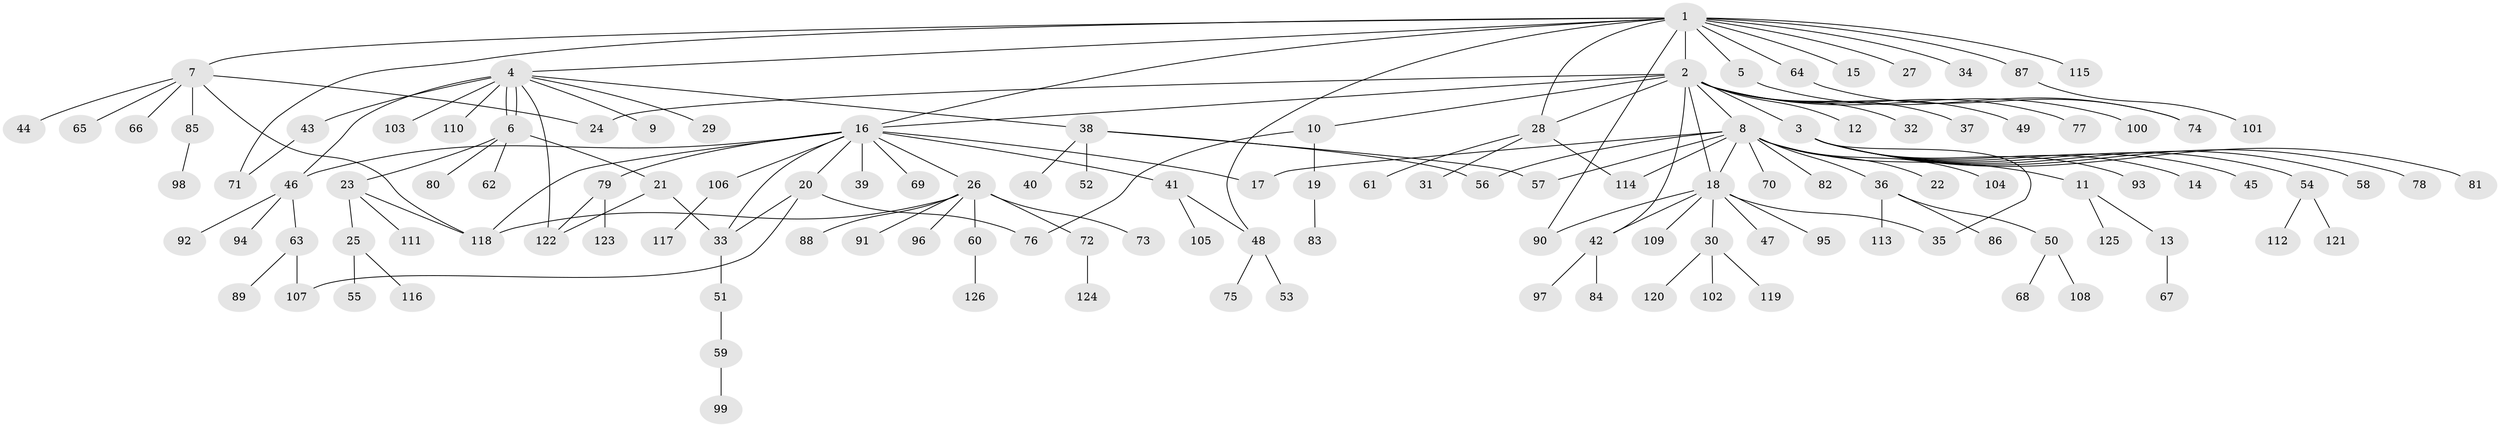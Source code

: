 // coarse degree distribution, {14: 0.020833333333333332, 8: 0.041666666666666664, 10: 0.010416666666666666, 2: 0.15625, 7: 0.010416666666666666, 13: 0.010416666666666666, 1: 0.59375, 3: 0.07291666666666667, 12: 0.010416666666666666, 4: 0.052083333333333336, 5: 0.020833333333333332}
// Generated by graph-tools (version 1.1) at 2025/23/03/03/25 07:23:50]
// undirected, 126 vertices, 150 edges
graph export_dot {
graph [start="1"]
  node [color=gray90,style=filled];
  1;
  2;
  3;
  4;
  5;
  6;
  7;
  8;
  9;
  10;
  11;
  12;
  13;
  14;
  15;
  16;
  17;
  18;
  19;
  20;
  21;
  22;
  23;
  24;
  25;
  26;
  27;
  28;
  29;
  30;
  31;
  32;
  33;
  34;
  35;
  36;
  37;
  38;
  39;
  40;
  41;
  42;
  43;
  44;
  45;
  46;
  47;
  48;
  49;
  50;
  51;
  52;
  53;
  54;
  55;
  56;
  57;
  58;
  59;
  60;
  61;
  62;
  63;
  64;
  65;
  66;
  67;
  68;
  69;
  70;
  71;
  72;
  73;
  74;
  75;
  76;
  77;
  78;
  79;
  80;
  81;
  82;
  83;
  84;
  85;
  86;
  87;
  88;
  89;
  90;
  91;
  92;
  93;
  94;
  95;
  96;
  97;
  98;
  99;
  100;
  101;
  102;
  103;
  104;
  105;
  106;
  107;
  108;
  109;
  110;
  111;
  112;
  113;
  114;
  115;
  116;
  117;
  118;
  119;
  120;
  121;
  122;
  123;
  124;
  125;
  126;
  1 -- 2;
  1 -- 4;
  1 -- 5;
  1 -- 7;
  1 -- 15;
  1 -- 16;
  1 -- 27;
  1 -- 28;
  1 -- 34;
  1 -- 48;
  1 -- 64;
  1 -- 71;
  1 -- 87;
  1 -- 90;
  1 -- 115;
  2 -- 3;
  2 -- 8;
  2 -- 10;
  2 -- 12;
  2 -- 16;
  2 -- 18;
  2 -- 24;
  2 -- 28;
  2 -- 32;
  2 -- 37;
  2 -- 42;
  2 -- 49;
  2 -- 77;
  2 -- 100;
  3 -- 14;
  3 -- 35;
  3 -- 45;
  3 -- 54;
  3 -- 58;
  3 -- 78;
  3 -- 81;
  3 -- 93;
  4 -- 6;
  4 -- 6;
  4 -- 9;
  4 -- 29;
  4 -- 38;
  4 -- 43;
  4 -- 46;
  4 -- 103;
  4 -- 110;
  4 -- 122;
  5 -- 74;
  6 -- 21;
  6 -- 23;
  6 -- 62;
  6 -- 80;
  7 -- 24;
  7 -- 44;
  7 -- 65;
  7 -- 66;
  7 -- 85;
  7 -- 118;
  8 -- 11;
  8 -- 17;
  8 -- 18;
  8 -- 22;
  8 -- 36;
  8 -- 56;
  8 -- 57;
  8 -- 70;
  8 -- 82;
  8 -- 104;
  8 -- 114;
  10 -- 19;
  10 -- 76;
  11 -- 13;
  11 -- 125;
  13 -- 67;
  16 -- 17;
  16 -- 20;
  16 -- 26;
  16 -- 33;
  16 -- 39;
  16 -- 41;
  16 -- 46;
  16 -- 69;
  16 -- 79;
  16 -- 106;
  16 -- 118;
  18 -- 30;
  18 -- 35;
  18 -- 42;
  18 -- 47;
  18 -- 90;
  18 -- 95;
  18 -- 109;
  19 -- 83;
  20 -- 33;
  20 -- 76;
  20 -- 107;
  21 -- 33;
  21 -- 122;
  23 -- 25;
  23 -- 111;
  23 -- 118;
  25 -- 55;
  25 -- 116;
  26 -- 60;
  26 -- 72;
  26 -- 73;
  26 -- 88;
  26 -- 91;
  26 -- 96;
  26 -- 118;
  28 -- 31;
  28 -- 61;
  28 -- 114;
  30 -- 102;
  30 -- 119;
  30 -- 120;
  33 -- 51;
  36 -- 50;
  36 -- 86;
  36 -- 113;
  38 -- 40;
  38 -- 52;
  38 -- 56;
  38 -- 57;
  41 -- 48;
  41 -- 105;
  42 -- 84;
  42 -- 97;
  43 -- 71;
  46 -- 63;
  46 -- 92;
  46 -- 94;
  48 -- 53;
  48 -- 75;
  50 -- 68;
  50 -- 108;
  51 -- 59;
  54 -- 112;
  54 -- 121;
  59 -- 99;
  60 -- 126;
  63 -- 89;
  63 -- 107;
  64 -- 74;
  72 -- 124;
  79 -- 122;
  79 -- 123;
  85 -- 98;
  87 -- 101;
  106 -- 117;
}
